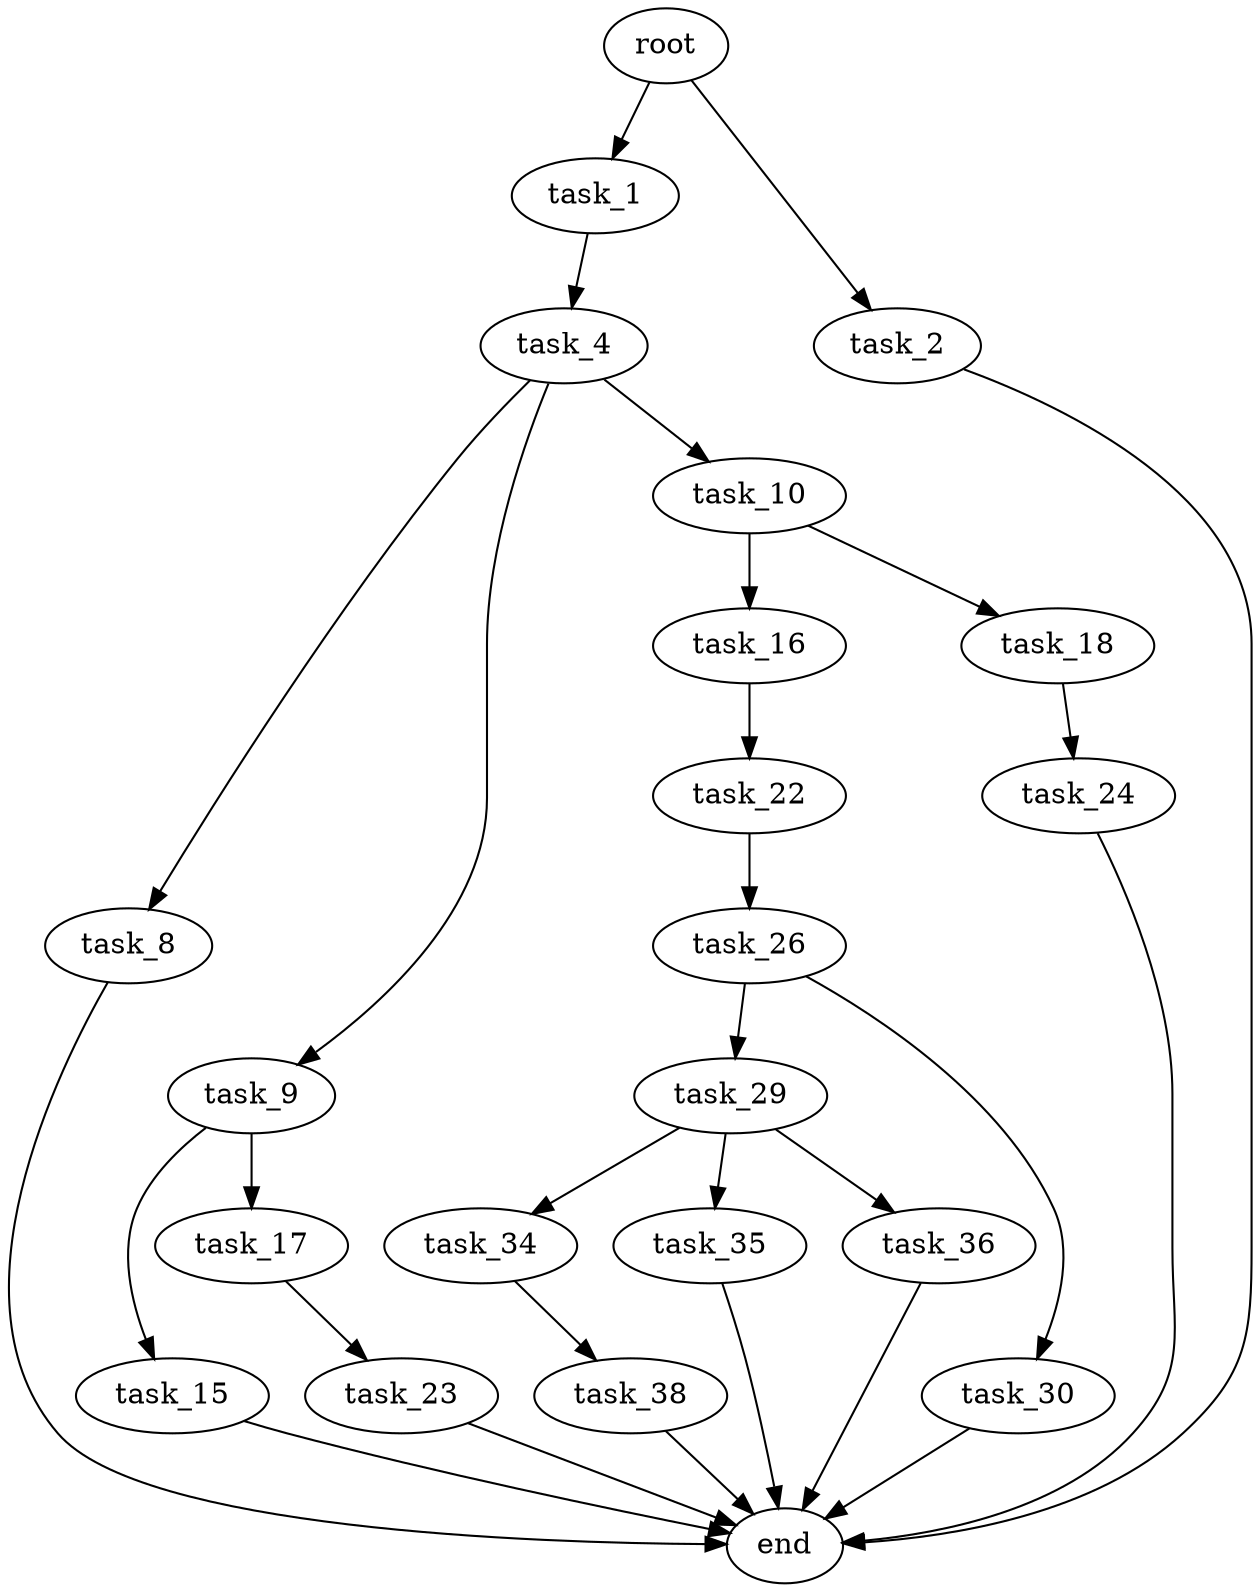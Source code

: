digraph G {
  root [size="0.000000"];
  task_1 [size="82697570196.000000"];
  task_2 [size="8589934592.000000"];
  task_4 [size="650387546074.000000"];
  end [size="0.000000"];
  task_8 [size="15653886446.000000"];
  task_9 [size="28991029248.000000"];
  task_10 [size="15908133462.000000"];
  task_15 [size="8589934592.000000"];
  task_17 [size="8589934592.000000"];
  task_16 [size="98094182253.000000"];
  task_18 [size="527152833573.000000"];
  task_22 [size="8589934592.000000"];
  task_23 [size="872300251842.000000"];
  task_24 [size="134217728000.000000"];
  task_26 [size="9985965667.000000"];
  task_29 [size="530962528175.000000"];
  task_30 [size="33562006762.000000"];
  task_34 [size="25327305924.000000"];
  task_35 [size="376734772253.000000"];
  task_36 [size="12403495892.000000"];
  task_38 [size="2730545490.000000"];

  root -> task_1 [size="1.000000"];
  root -> task_2 [size="1.000000"];
  task_1 -> task_4 [size="134217728.000000"];
  task_2 -> end [size="1.000000"];
  task_4 -> task_8 [size="411041792.000000"];
  task_4 -> task_9 [size="411041792.000000"];
  task_4 -> task_10 [size="411041792.000000"];
  task_8 -> end [size="1.000000"];
  task_9 -> task_15 [size="75497472.000000"];
  task_9 -> task_17 [size="75497472.000000"];
  task_10 -> task_16 [size="536870912.000000"];
  task_10 -> task_18 [size="536870912.000000"];
  task_15 -> end [size="1.000000"];
  task_17 -> task_23 [size="33554432.000000"];
  task_16 -> task_22 [size="301989888.000000"];
  task_18 -> task_24 [size="679477248.000000"];
  task_22 -> task_26 [size="33554432.000000"];
  task_23 -> end [size="1.000000"];
  task_24 -> end [size="1.000000"];
  task_26 -> task_29 [size="301989888.000000"];
  task_26 -> task_30 [size="301989888.000000"];
  task_29 -> task_34 [size="679477248.000000"];
  task_29 -> task_35 [size="679477248.000000"];
  task_29 -> task_36 [size="679477248.000000"];
  task_30 -> end [size="1.000000"];
  task_34 -> task_38 [size="536870912.000000"];
  task_35 -> end [size="1.000000"];
  task_36 -> end [size="1.000000"];
  task_38 -> end [size="1.000000"];
}
